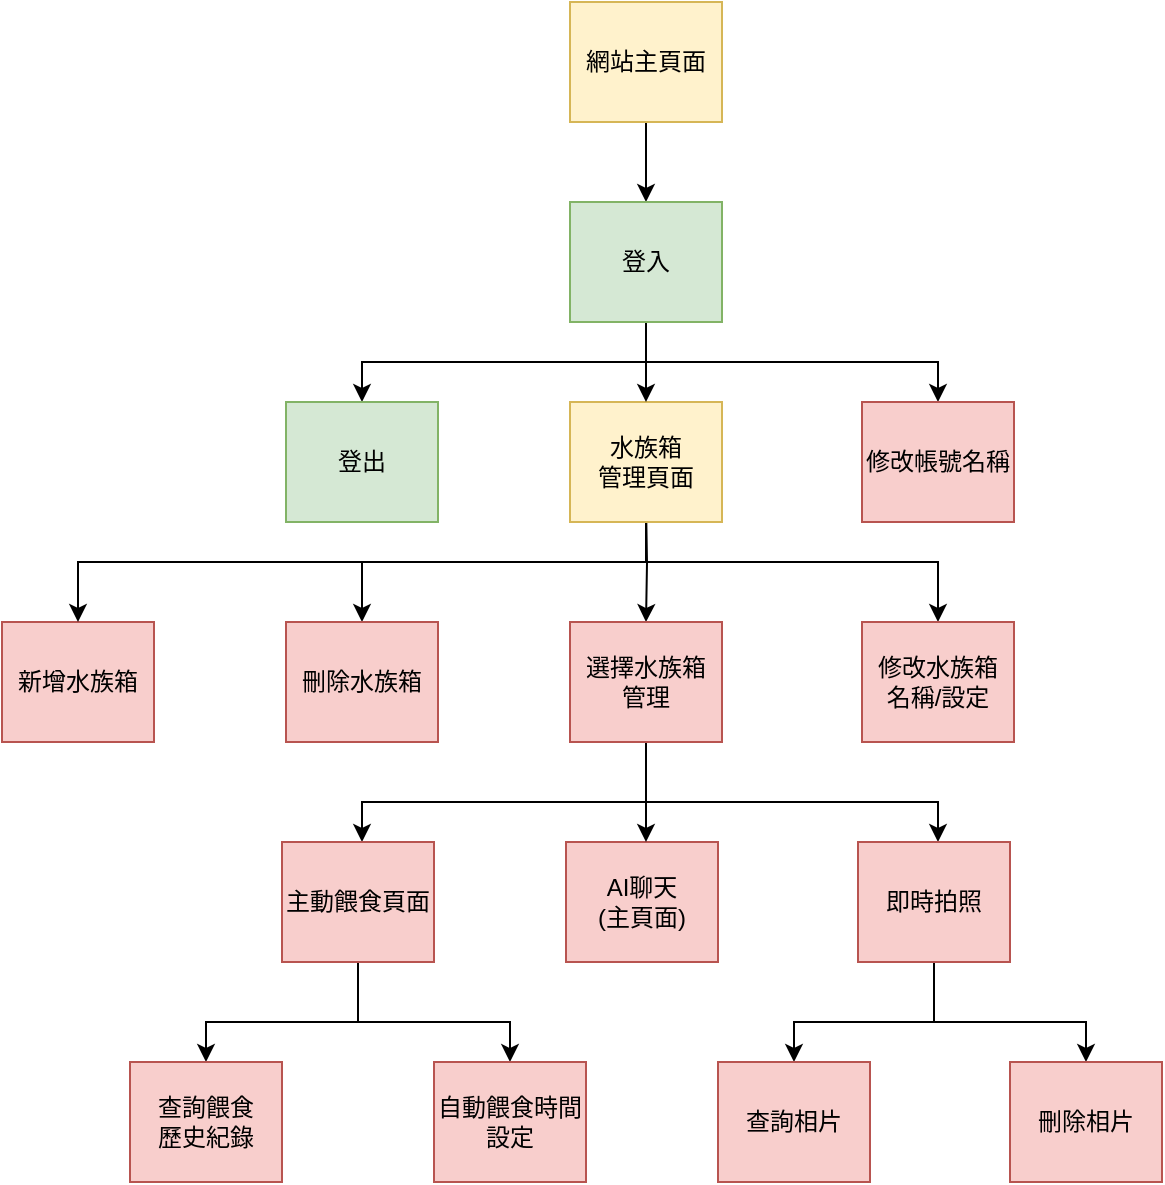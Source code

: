 <mxfile version="26.0.16">
  <diagram name="第 1 页" id="qxr8rwR3FGHMAv2gkV_n">
    <mxGraphModel dx="655" dy="928" grid="1" gridSize="10" guides="1" tooltips="1" connect="1" arrows="1" fold="1" page="1" pageScale="1" pageWidth="827" pageHeight="1169" math="0" shadow="0">
      <root>
        <mxCell id="0" />
        <mxCell id="1" parent="0" />
        <mxCell id="ltNcGw3DbdvZMagww6wU-3" style="edgeStyle=orthogonalEdgeStyle;rounded=0;orthogonalLoop=1;jettySize=auto;html=1;fillColor=#d5e8d4;strokeColor=#000000;" edge="1" parent="1" source="VGdH3UC9-iB7ZPibDdx0-2" target="ltNcGw3DbdvZMagww6wU-9">
          <mxGeometry relative="1" as="geometry" />
        </mxCell>
        <mxCell id="VGdH3UC9-iB7ZPibDdx0-2" value="網站主頁面" style="rounded=0;whiteSpace=wrap;html=1;fillColor=#fff2cc;strokeColor=#d6b656;" parent="1" vertex="1">
          <mxGeometry x="414" y="30" width="76" height="60" as="geometry" />
        </mxCell>
        <mxCell id="VGdH3UC9-iB7ZPibDdx0-6" value="新增水族箱" style="rounded=0;whiteSpace=wrap;html=1;fillColor=#f8cecc;strokeColor=#b85450;" parent="1" vertex="1">
          <mxGeometry x="130" y="340" width="76" height="60" as="geometry" />
        </mxCell>
        <mxCell id="VGdH3UC9-iB7ZPibDdx0-33" value="AI聊天&lt;div&gt;(主頁面)&lt;/div&gt;" style="rounded=0;whiteSpace=wrap;html=1;fillColor=#f8cecc;strokeColor=#b85450;" parent="1" vertex="1">
          <mxGeometry x="412" y="450" width="76" height="60" as="geometry" />
        </mxCell>
        <mxCell id="ltNcGw3DbdvZMagww6wU-31" style="edgeStyle=orthogonalEdgeStyle;rounded=0;orthogonalLoop=1;jettySize=auto;html=1;" edge="1" parent="1" target="ltNcGw3DbdvZMagww6wU-18">
          <mxGeometry relative="1" as="geometry">
            <mxPoint x="452.0" y="280" as="sourcePoint" />
          </mxGeometry>
        </mxCell>
        <mxCell id="ltNcGw3DbdvZMagww6wU-32" style="edgeStyle=orthogonalEdgeStyle;rounded=0;orthogonalLoop=1;jettySize=auto;html=1;" edge="1" parent="1" target="ltNcGw3DbdvZMagww6wU-22">
          <mxGeometry relative="1" as="geometry">
            <mxPoint x="452" y="280" as="sourcePoint" />
            <Array as="points">
              <mxPoint x="452" y="310" />
              <mxPoint x="598" y="310" />
            </Array>
          </mxGeometry>
        </mxCell>
        <mxCell id="ltNcGw3DbdvZMagww6wU-35" style="edgeStyle=orthogonalEdgeStyle;rounded=0;orthogonalLoop=1;jettySize=auto;html=1;" edge="1" parent="1" target="JMmLs8NKi63Y9XhVC6E7-3">
          <mxGeometry relative="1" as="geometry">
            <mxPoint x="452" y="280" as="sourcePoint" />
            <Array as="points">
              <mxPoint x="452" y="310" />
              <mxPoint x="310" y="310" />
            </Array>
          </mxGeometry>
        </mxCell>
        <mxCell id="ltNcGw3DbdvZMagww6wU-36" style="edgeStyle=orthogonalEdgeStyle;rounded=0;orthogonalLoop=1;jettySize=auto;html=1;" edge="1" parent="1" target="VGdH3UC9-iB7ZPibDdx0-6">
          <mxGeometry relative="1" as="geometry">
            <mxPoint x="452" y="280" as="sourcePoint" />
            <Array as="points">
              <mxPoint x="452" y="310" />
              <mxPoint x="168" y="310" />
            </Array>
          </mxGeometry>
        </mxCell>
        <mxCell id="JMmLs8NKi63Y9XhVC6E7-1" value="水族箱&lt;div&gt;管理頁面&lt;/div&gt;" style="rounded=0;whiteSpace=wrap;html=1;fillColor=#fff2cc;strokeColor=#d6b656;" parent="1" vertex="1">
          <mxGeometry x="414" y="230" width="76" height="60" as="geometry" />
        </mxCell>
        <mxCell id="JMmLs8NKi63Y9XhVC6E7-3" value="刪除水族箱" style="rounded=0;whiteSpace=wrap;html=1;fillColor=#f8cecc;strokeColor=#b85450;" parent="1" vertex="1">
          <mxGeometry x="272" y="340" width="76" height="60" as="geometry" />
        </mxCell>
        <mxCell id="ltNcGw3DbdvZMagww6wU-10" style="edgeStyle=orthogonalEdgeStyle;rounded=0;orthogonalLoop=1;jettySize=auto;html=1;" edge="1" parent="1" source="ltNcGw3DbdvZMagww6wU-9" target="JMmLs8NKi63Y9XhVC6E7-1">
          <mxGeometry relative="1" as="geometry" />
        </mxCell>
        <mxCell id="ltNcGw3DbdvZMagww6wU-29" style="edgeStyle=orthogonalEdgeStyle;rounded=0;orthogonalLoop=1;jettySize=auto;html=1;" edge="1" parent="1" source="ltNcGw3DbdvZMagww6wU-9" target="ltNcGw3DbdvZMagww6wU-14">
          <mxGeometry relative="1" as="geometry">
            <Array as="points">
              <mxPoint x="452" y="210" />
              <mxPoint x="310" y="210" />
            </Array>
          </mxGeometry>
        </mxCell>
        <mxCell id="ltNcGw3DbdvZMagww6wU-30" style="edgeStyle=orthogonalEdgeStyle;rounded=0;orthogonalLoop=1;jettySize=auto;html=1;" edge="1" parent="1" source="ltNcGw3DbdvZMagww6wU-9" target="ltNcGw3DbdvZMagww6wU-20">
          <mxGeometry relative="1" as="geometry">
            <Array as="points">
              <mxPoint x="452" y="210" />
              <mxPoint x="598" y="210" />
            </Array>
          </mxGeometry>
        </mxCell>
        <mxCell id="ltNcGw3DbdvZMagww6wU-9" value="登入" style="rounded=0;whiteSpace=wrap;html=1;fillColor=#d5e8d4;strokeColor=#82b366;" vertex="1" parent="1">
          <mxGeometry x="414" y="130" width="76" height="60" as="geometry" />
        </mxCell>
        <mxCell id="ltNcGw3DbdvZMagww6wU-14" value="登出" style="rounded=0;whiteSpace=wrap;html=1;fillColor=#d5e8d4;strokeColor=#82b366;" vertex="1" parent="1">
          <mxGeometry x="272" y="230" width="76" height="60" as="geometry" />
        </mxCell>
        <mxCell id="ltNcGw3DbdvZMagww6wU-46" style="edgeStyle=orthogonalEdgeStyle;rounded=0;orthogonalLoop=1;jettySize=auto;html=1;" edge="1" parent="1" source="ltNcGw3DbdvZMagww6wU-18" target="ltNcGw3DbdvZMagww6wU-42">
          <mxGeometry relative="1" as="geometry">
            <Array as="points">
              <mxPoint x="452" y="430" />
              <mxPoint x="598" y="430" />
            </Array>
          </mxGeometry>
        </mxCell>
        <mxCell id="ltNcGw3DbdvZMagww6wU-47" style="edgeStyle=orthogonalEdgeStyle;rounded=0;orthogonalLoop=1;jettySize=auto;html=1;" edge="1" parent="1" source="ltNcGw3DbdvZMagww6wU-18" target="VGdH3UC9-iB7ZPibDdx0-33">
          <mxGeometry relative="1" as="geometry">
            <Array as="points">
              <mxPoint x="452" y="450" />
              <mxPoint x="452" y="450" />
            </Array>
          </mxGeometry>
        </mxCell>
        <mxCell id="ltNcGw3DbdvZMagww6wU-48" style="edgeStyle=orthogonalEdgeStyle;rounded=0;orthogonalLoop=1;jettySize=auto;html=1;" edge="1" parent="1" source="ltNcGw3DbdvZMagww6wU-18" target="ltNcGw3DbdvZMagww6wU-25">
          <mxGeometry relative="1" as="geometry">
            <Array as="points">
              <mxPoint x="452" y="430" />
              <mxPoint x="310" y="430" />
            </Array>
          </mxGeometry>
        </mxCell>
        <mxCell id="ltNcGw3DbdvZMagww6wU-18" value="選擇水族箱&lt;div&gt;管理&lt;/div&gt;" style="rounded=0;whiteSpace=wrap;html=1;fillColor=#f8cecc;strokeColor=#b85450;" vertex="1" parent="1">
          <mxGeometry x="414" y="340" width="76" height="60" as="geometry" />
        </mxCell>
        <mxCell id="ltNcGw3DbdvZMagww6wU-20" value="修改帳號名稱" style="rounded=0;whiteSpace=wrap;html=1;fillColor=#f8cecc;strokeColor=#b85450;" vertex="1" parent="1">
          <mxGeometry x="560" y="230" width="76" height="60" as="geometry" />
        </mxCell>
        <mxCell id="ltNcGw3DbdvZMagww6wU-22" value="修改水族箱&lt;div&gt;名稱/設定&lt;/div&gt;" style="rounded=0;whiteSpace=wrap;html=1;fillColor=#f8cecc;strokeColor=#b85450;" vertex="1" parent="1">
          <mxGeometry x="560" y="340" width="76" height="60" as="geometry" />
        </mxCell>
        <mxCell id="ltNcGw3DbdvZMagww6wU-54" value="" style="edgeStyle=orthogonalEdgeStyle;rounded=0;orthogonalLoop=1;jettySize=auto;html=1;" edge="1" parent="1" source="ltNcGw3DbdvZMagww6wU-25" target="ltNcGw3DbdvZMagww6wU-27">
          <mxGeometry relative="1" as="geometry">
            <Array as="points">
              <mxPoint x="308" y="540" />
              <mxPoint x="384" y="540" />
            </Array>
          </mxGeometry>
        </mxCell>
        <mxCell id="ltNcGw3DbdvZMagww6wU-56" style="edgeStyle=orthogonalEdgeStyle;rounded=0;orthogonalLoop=1;jettySize=auto;html=1;" edge="1" parent="1" source="ltNcGw3DbdvZMagww6wU-25" target="ltNcGw3DbdvZMagww6wU-55">
          <mxGeometry relative="1" as="geometry">
            <Array as="points">
              <mxPoint x="308" y="540" />
              <mxPoint x="232" y="540" />
            </Array>
          </mxGeometry>
        </mxCell>
        <mxCell id="ltNcGw3DbdvZMagww6wU-25" value="主動餵食頁面" style="rounded=0;whiteSpace=wrap;html=1;fillColor=#f8cecc;strokeColor=#b85450;" vertex="1" parent="1">
          <mxGeometry x="270" y="450" width="76" height="60" as="geometry" />
        </mxCell>
        <mxCell id="ltNcGw3DbdvZMagww6wU-27" value="自動餵食時間設定" style="rounded=0;whiteSpace=wrap;html=1;fillColor=#f8cecc;strokeColor=#b85450;" vertex="1" parent="1">
          <mxGeometry x="346" y="560" width="76" height="60" as="geometry" />
        </mxCell>
        <mxCell id="ltNcGw3DbdvZMagww6wU-51" value="" style="edgeStyle=orthogonalEdgeStyle;rounded=0;orthogonalLoop=1;jettySize=auto;html=1;" edge="1" parent="1" source="ltNcGw3DbdvZMagww6wU-42" target="ltNcGw3DbdvZMagww6wU-50">
          <mxGeometry relative="1" as="geometry">
            <Array as="points">
              <mxPoint x="596" y="540" />
              <mxPoint x="526" y="540" />
            </Array>
          </mxGeometry>
        </mxCell>
        <mxCell id="ltNcGw3DbdvZMagww6wU-53" style="edgeStyle=orthogonalEdgeStyle;rounded=0;orthogonalLoop=1;jettySize=auto;html=1;" edge="1" parent="1" source="ltNcGw3DbdvZMagww6wU-42" target="ltNcGw3DbdvZMagww6wU-52">
          <mxGeometry relative="1" as="geometry">
            <Array as="points">
              <mxPoint x="596" y="540" />
              <mxPoint x="672" y="540" />
            </Array>
          </mxGeometry>
        </mxCell>
        <mxCell id="ltNcGw3DbdvZMagww6wU-42" value="即時拍照" style="rounded=0;whiteSpace=wrap;html=1;fillColor=#f8cecc;strokeColor=#b85450;" vertex="1" parent="1">
          <mxGeometry x="558" y="450" width="76" height="60" as="geometry" />
        </mxCell>
        <mxCell id="ltNcGw3DbdvZMagww6wU-50" value="查詢相片" style="rounded=0;whiteSpace=wrap;html=1;fillColor=#f8cecc;strokeColor=#b85450;" vertex="1" parent="1">
          <mxGeometry x="488" y="560" width="76" height="60" as="geometry" />
        </mxCell>
        <mxCell id="ltNcGw3DbdvZMagww6wU-52" value="刪除相片" style="rounded=0;whiteSpace=wrap;html=1;fillColor=#f8cecc;strokeColor=#b85450;" vertex="1" parent="1">
          <mxGeometry x="634" y="560" width="76" height="60" as="geometry" />
        </mxCell>
        <mxCell id="ltNcGw3DbdvZMagww6wU-55" value="查詢餵食&lt;div&gt;歷史紀錄&lt;/div&gt;" style="rounded=0;whiteSpace=wrap;html=1;fillColor=#f8cecc;strokeColor=#b85450;" vertex="1" parent="1">
          <mxGeometry x="194" y="560" width="76" height="60" as="geometry" />
        </mxCell>
      </root>
    </mxGraphModel>
  </diagram>
</mxfile>
